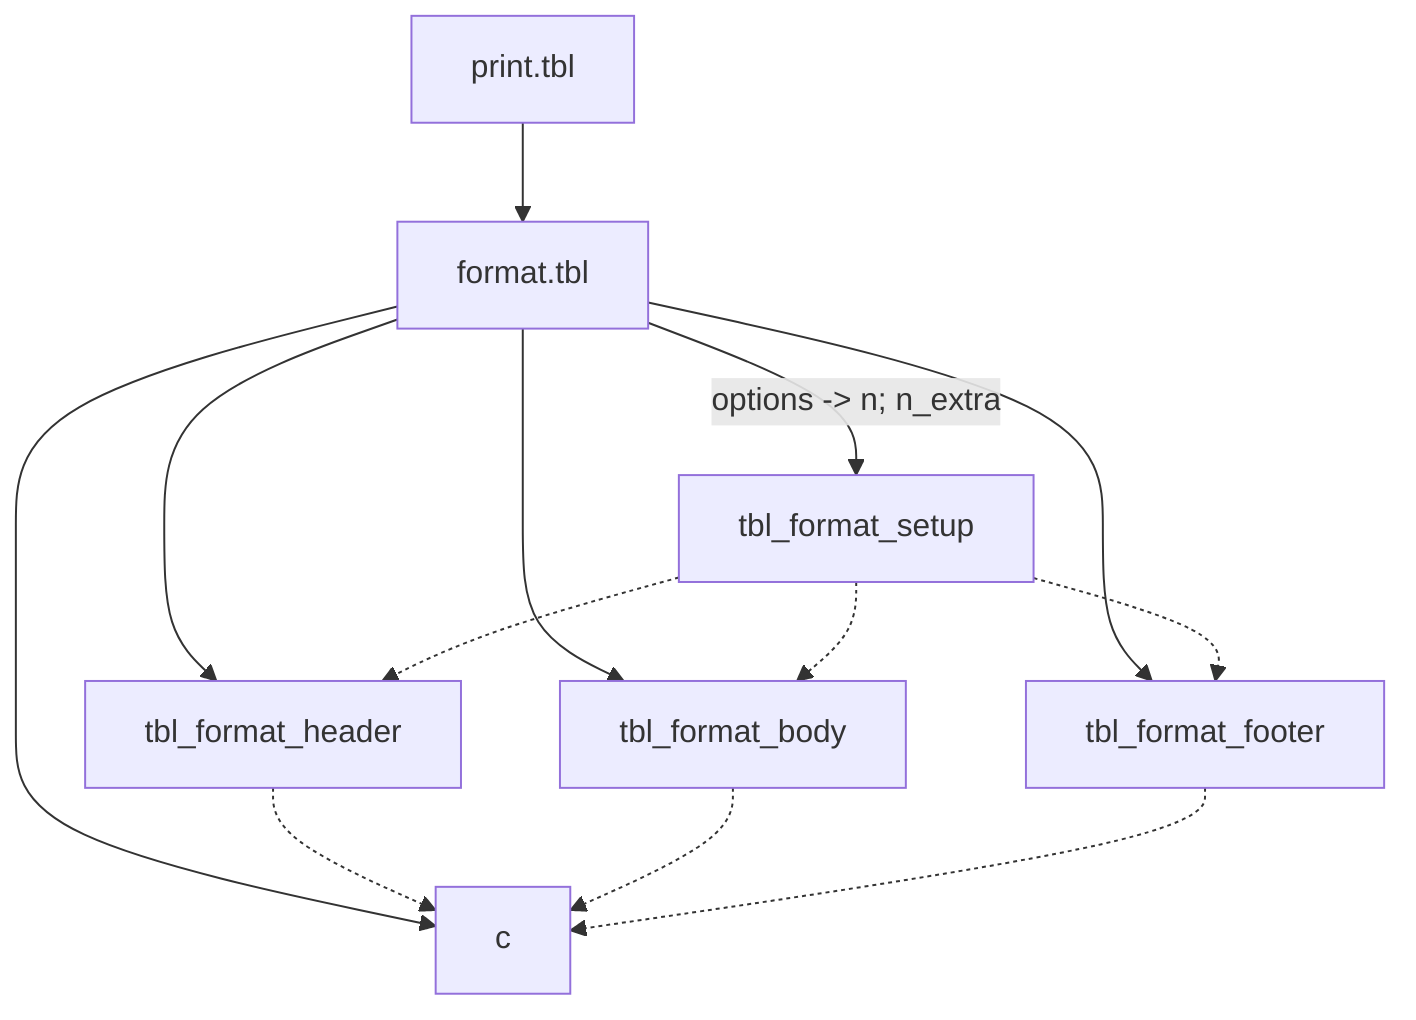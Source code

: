 graph TD
  print.tbl --> format.tbl
  format.tbl -- "options -> n; n_extra" --> tbl_format_setup
  format.tbl --> tbl_format_header
  format.tbl --> tbl_format_body
  format.tbl --> tbl_format_footer
  tbl_format_setup -.-> tbl_format_header
  tbl_format_setup -.-> tbl_format_body
  tbl_format_setup -.-> tbl_format_footer
  format.tbl --> c
  tbl_format_header -.-> c
  tbl_format_body -.-> c
  tbl_format_footer -.-> c